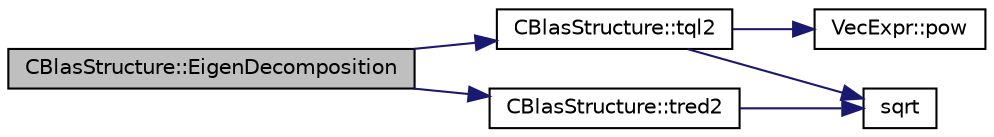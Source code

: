 digraph "CBlasStructure::EigenDecomposition"
{
 // LATEX_PDF_SIZE
  edge [fontname="Helvetica",fontsize="10",labelfontname="Helvetica",labelfontsize="10"];
  node [fontname="Helvetica",fontsize="10",shape=record];
  rankdir="LR";
  Node1 [label="CBlasStructure::EigenDecomposition",height=0.2,width=0.4,color="black", fillcolor="grey75", style="filled", fontcolor="black",tooltip="Decomposes the symmetric matrix A_ij, into eigenvectors and eigenvalues."];
  Node1 -> Node2 [color="midnightblue",fontsize="10",style="solid",fontname="Helvetica"];
  Node2 [label="CBlasStructure::tql2",height=0.2,width=0.4,color="black", fillcolor="white", style="filled",URL="$classCBlasStructure.html#aeada625dd4b5aca04b6746b667948b96",tooltip="tql2 Author:"];
  Node2 -> Node3 [color="midnightblue",fontsize="10",style="solid",fontname="Helvetica"];
  Node3 [label="VecExpr::pow",height=0.2,width=0.4,color="black", fillcolor="white", style="filled",URL="$group__VecExpr.html#ga7fb255e1f2a1773d3cc6ff7bee1aadd2",tooltip=" "];
  Node2 -> Node4 [color="midnightblue",fontsize="10",style="solid",fontname="Helvetica"];
  Node4 [label="sqrt",height=0.2,width=0.4,color="black", fillcolor="white", style="filled",URL="$group__SIMD.html#ga54a1925ab40fb4249ea255072520de35",tooltip=" "];
  Node1 -> Node5 [color="midnightblue",fontsize="10",style="solid",fontname="Helvetica"];
  Node5 [label="CBlasStructure::tred2",height=0.2,width=0.4,color="black", fillcolor="white", style="filled",URL="$classCBlasStructure.html#abeff6932a6cd6d6c9bba7025f5055b0f",tooltip="tred2 Author:"];
  Node5 -> Node4 [color="midnightblue",fontsize="10",style="solid",fontname="Helvetica"];
}
